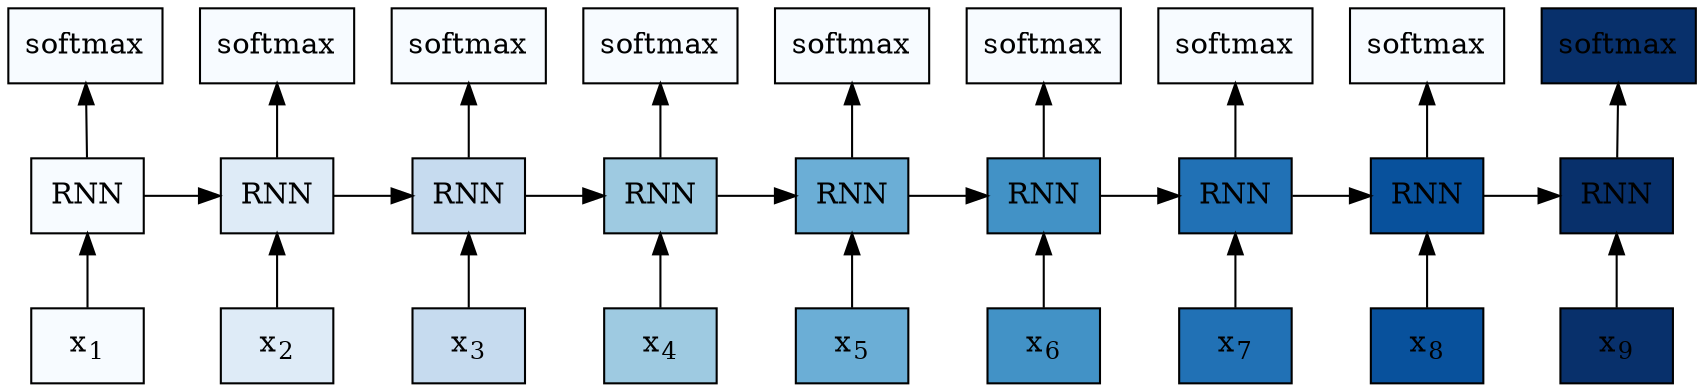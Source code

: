 digraph transformer {
    graph [dpi=300]
    rankdir="BT"
    splines="false"

    input1 [label=<x<sub>1</sub>>, shape="rectangle", style="filled", fillcolor="/blues9/1"]
    input2 [label=<x<sub>2</sub>>, shape="rectangle", style="filled", fillcolor="/blues9/2"]
    input3 [label=<x<sub>3</sub>>, shape="rectangle", style="filled", fillcolor="/blues9/3"]
    input4 [label=<x<sub>4</sub>>, shape="rectangle", style="filled", fillcolor="/blues9/4"]
    input5 [label=<x<sub>5</sub>>, shape="rectangle", style="filled", fillcolor="/blues9/5"]
    input6 [label=<x<sub>6</sub>>, shape="rectangle", style="filled", fillcolor="/blues9/6"]
    input7 [label=<x<sub>7</sub>>, shape="rectangle", style="filled", fillcolor="/blues9/7"]
    input8 [label=<x<sub>8</sub>>, shape="rectangle", style="filled", fillcolor="/blues9/8"]
    input9 [label=<x<sub>9</sub>>, shape="rectangle", style="filled", fillcolor="/blues9/9"]

    rnn1 [label="RNN", shape="rectangle", style="filled", fillcolor="/blues9/1"]
    rnn2 [label="RNN", shape="rectangle", style="filled", fillcolor="/blues9/2"]
    rnn3 [label="RNN", shape="rectangle", style="filled", fillcolor="/blues9/3"]
    rnn4 [label="RNN", shape="rectangle", style="filled", fillcolor="/blues9/4"]
    rnn5 [label="RNN", shape="rectangle", style="filled", fillcolor="/blues9/5"]
    rnn6 [label="RNN", shape="rectangle", style="filled", fillcolor="/blues9/6"]
    rnn7 [label="RNN", shape="rectangle", style="filled", fillcolor="/blues9/7"]
    rnn8 [label="RNN", shape="rectangle", style="filled", fillcolor="/blues9/8"]
    rnn9 [label="RNN", shape="rectangle", style="filled", fillcolor="/blues9/9"]
    
    softmax1 [label="softmax", shape="rectangle", style="filled", fillcolor="/blues9/1"]
    softmax2 [label="softmax", shape="rectangle", style="filled", fillcolor="/blues9/1"]
    softmax3 [label="softmax", shape="rectangle", style="filled", fillcolor="/blues9/1"]
    softmax4 [label="softmax", shape="rectangle", style="filled", fillcolor="/blues9/1"]
    softmax5 [label="softmax", shape="rectangle", style="filled", fillcolor="/blues9/1"]
    softmax6 [label="softmax", shape="rectangle", style="filled", fillcolor="/blues9/1"]
    softmax7 [label="softmax", shape="rectangle", style="filled", fillcolor="/blues9/1"]
    softmax8 [label="softmax", shape="rectangle", style="filled", fillcolor="/blues9/1"]
    softmax9 [label="softmax", shape="rectangle", style="filled", fillcolor="/blues9/9"]

    input1 -> rnn1
    input2 -> rnn2
    input3 -> rnn3
    input4 -> rnn4
    input5 -> rnn5
    input6 -> rnn6
    input7 -> rnn7
    input8 -> rnn8
    input9 -> rnn9

    rnn1 -> softmax1
    rnn2 -> softmax2
    rnn3 -> softmax3
    rnn4 -> softmax4
    rnn5 -> softmax5
    rnn6 -> softmax6
    rnn7 -> softmax7
    rnn8 -> softmax8
    rnn9 -> softmax9

    rnn1 -> rnn2 [minlen=2]   
    rnn2 -> rnn3 [minlen=2]   
    rnn3 -> rnn4 [minlen=2]   
    rnn4 -> rnn5 [minlen=2]   
    rnn5 -> rnn6 [minlen=2]   
    rnn6 -> rnn7 [minlen=2]   
    rnn7 -> rnn8 [minlen=2]   
    rnn8 -> rnn9 [minlen=2]   

    {rank="same"; rnn1; rnn2; rnn3; rnn4; rnn5; rnn6; rnn7; rnn8; rnn9;}
    {rank="same"; input1; input2; input3; input4; input5; input6; input7; input8; input9;}
    {rank="same"; softmax1; softmax2; softmax3; softmax4; softmax5; softmax6; softmax7; softmax8; softmax9;}


}